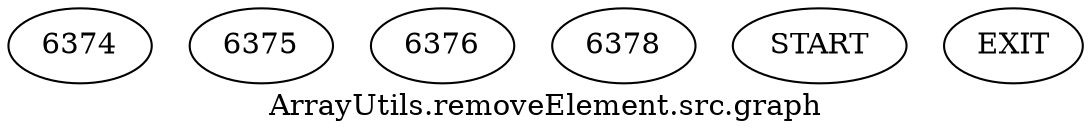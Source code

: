 /* --------------------------------------------------- */
/* Generated by Dr. Garbage Control Flow Graph Factory */
/* http://www.drgarbage.com                            */
/* Version: 4.5.0.201508311741                         */
/* Retrieved on: 2020-01-06 13:38:59.382               */
/* --------------------------------------------------- */
digraph "ArrayUtils.removeElement.src.graph" {
 graph [label="ArrayUtils.removeElement.src.graph"];
 2 [label="6374" ]
 3 [label="6375" ]
 4 [label="6376" ]
 5 [label="6378" ]
 6 [label="START" ]
 7 [label="EXIT" ]
 6  2
 2  3
 3  4
 3  5
 4  7
 5  7
}
